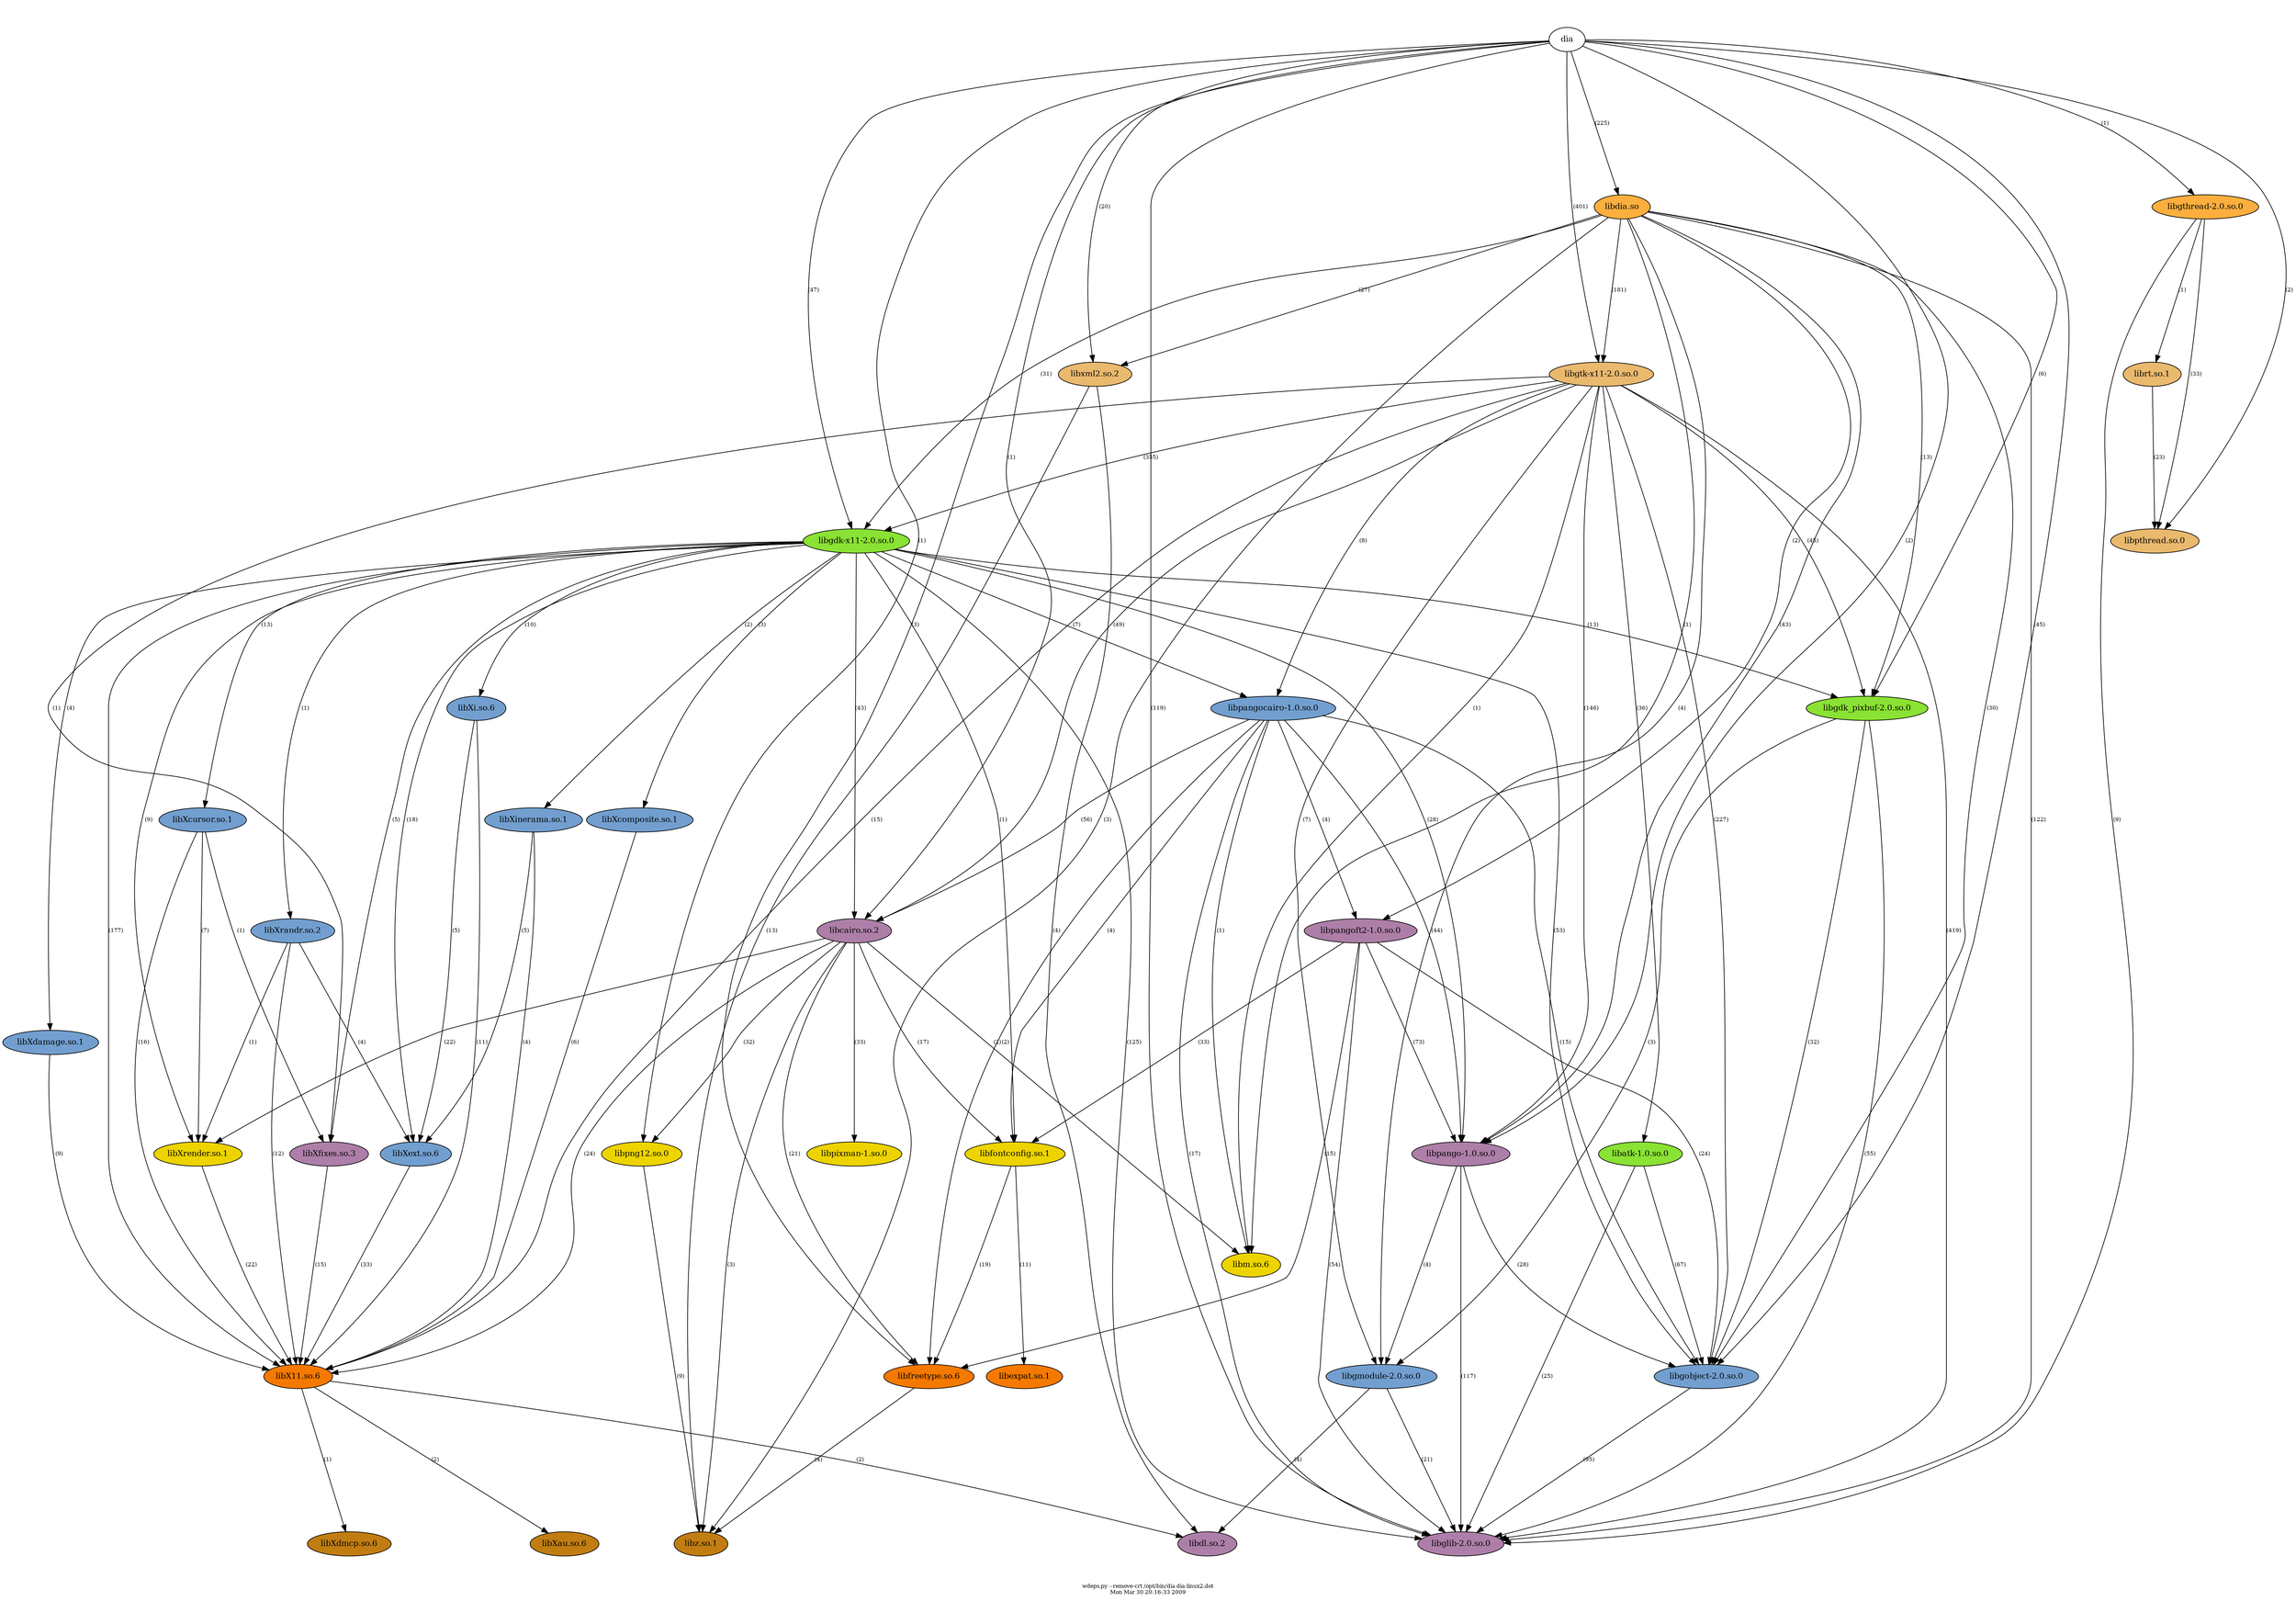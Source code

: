 digraph "/opt/bin/dia" {
	graph [fontsize="8.0", label="wdeps.py --remove-crt /opt/bin/dia dia-linux2.dot\nMon Mar 30 20:16:33 2009", ratio="0.7"];
	node [label="\N", fontsize="12.0"];
	edge [fontsize="8.0"];
	graph [lp="1447,14",
		bb="0,0,2895,1865"];
	"libcairo.so.2" [style=filled, fillcolor="#ad7fa8", URL="#libcairo.so.2", pos="2028,782", width="1.25", height="0.50"];
	"libdia.so" [style=filled, fillcolor="#fcaf3e", URL="#libdia.so", pos="823,1626", width="0.94", height="0.50"];
	"libfreetype.so.6" [style=filled, fillcolor="#f57900", URL="#libfreetype.so.6", pos="1184,266", width="1.50", height="0.50"];
	"libgdk-x11-2.0.so.0" [style=filled, fillcolor="#8ae234", URL="#libgdk-x11-2.0.so.0", pos="1242,1235", width="1.89", height="0.50"];
	"libgdk_pixbuf-2.0.so.0" [style=filled, fillcolor="#8ae234", URL="#libgdk_pixbuf-2.0.so.0", pos="275,1039", width="2.11", height="0.50"];
	"libglib-2.0.so.0" [style=filled, fillcolor="#ad7fa8", URL="#libglib-2.0.so.0", pos="424,70", width="1.47", height="0.50"];
	"libgobject-2.0.so.0" [style=filled, fillcolor="#729fcf", URL="#libgobject-2.0.so.0", pos="797,266", width="1.78", height="0.50"];
	"libgthread-2.0.so.0" [style=filled, fillcolor="#fcaf3e", URL="#libgthread-2.0.so.0", pos="2760,1626", width="1.78", height="0.50"];
	"libgtk-x11-2.0.so.0" [style=filled, fillcolor="#e9b96e", URL="#libgtk-x11-2.0.so.0", pos="823,1431", width="1.83", height="0.50"];
	"libpango-1.0.so.0" [style=filled, fillcolor="#ad7fa8", URL="#libpango-1.0.so.0", pos="663,524", width="1.67", height="0.50"];
	"libpng12.so.0" [style=filled, fillcolor="#edd400", URL="#libpng12.so.0", pos="2378,524", width="1.36", height="0.50"];
	"libpthread.so.0" [style=filled, fillcolor="#e9b96e", URL="#libpthread.so.0", pos="2756,1235", width="1.47", height="0.50"];
	"libxml2.so.2" [style=filled, fillcolor="#e9b96e", URL="#libxml2.so.2", pos="2374,1431", width="1.25", height="0.50"];
	"libXau.so.6" [style=filled, fillcolor="#c17d11", URL="#libXau.so.6", pos="850,70", width="1.19", height="0.50"];
	"libXdmcp.so.6" [style=filled, fillcolor="#c17d11", URL="#libXdmcp.so.6", pos="1826,70", width="1.44", height="0.50"];
	"libdl.so.2" [style=filled, fillcolor="#ad7fa8", URL="#libdl.so.2", pos="2363,70", width="1.00", height="0.50"];
	"libX11.so.6" [style=filled, fillcolor="#f57900", URL="#libX11.so.6", pos="1575,266", width="1.19", height="0.50"];
	"libXfixes.so.3" [style=filled, fillcolor="#ad7fa8", URL="#libXfixes.so.3", pos="2186,524", width="1.36", height="0.50"];
	"libXrender.so.1" [style=filled, fillcolor="#edd400", URL="#libXrender.so.1", pos="1621,524", width="1.50", height="0.50"];
	"libXext.so.6" [style=filled, fillcolor="#729fcf", URL="#libXext.so.6", pos="1415,524", width="1.25", height="0.50"];
	"libfontconfig.so.1" [style=filled, fillcolor="#edd400", URL="#libfontconfig.so.1", pos="1180,524", width="1.61", height="0.50"];
	"libm.so.6" [style=filled, fillcolor="#edd400", URL="#libm.so.6", pos="886,395", width="1.00", height="0.50"];
	"libpixman-1.so.0" [style=filled, fillcolor="#edd400", URL="#libpixman-1.so.0", pos="1972,524", width="1.61", height="0.50"];
	"libz.so.1" [style=filled, fillcolor="#c17d11", URL="#libz.so.1", pos="2607,70", width="0.94", height="0.50"];
	"libgmodule-2.0.so.0" [style=filled, fillcolor="#729fcf", URL="#libgmodule-2.0.so.0", pos="354,266", width="1.86", height="0.50"];
	"libpangoft2-1.0.so.0" [style=filled, fillcolor="#ad7fa8", URL="#libpangoft2-1.0.so.0", pos="727,782", width="1.89", height="0.50"];
	"libexpat.so.1" [style=filled, fillcolor="#f57900", URL="#libexpat.so.1", pos="1066,266", width="1.28", height="0.50"];
	"libXcomposite.so.1" [style=filled, fillcolor="#729fcf", URL="#libXcomposite.so.1", pos="1871,653", width="1.81", height="0.50"];
	"libXcursor.so.1" [style=filled, fillcolor="#729fcf", URL="#libXcursor.so.1", pos="1753,910", width="1.47", height="0.50"];
	"libXdamage.so.1" [style=filled, fillcolor="#729fcf", URL="#libXdamage.so.1", pos="1743,653", width="1.61", height="0.50"];
	"libXi.so.6" [style=filled, fillcolor="#729fcf", URL="#libXi.so.6", pos="1295,910", width="1.06", height="0.50"];
	"libXinerama.so.1" [style=filled, fillcolor="#729fcf", URL="#libXinerama.so.1", pos="1515,910", width="1.61", height="0.50"];
	"libXrandr.so.2" [style=filled, fillcolor="#729fcf", URL="#libXrandr.so.2", pos="1563,782", width="1.42", height="0.50"];
	"libpangocairo-1.0.so.0" [style=filled, fillcolor="#729fcf", URL="#libpangocairo-1.0.so.0", pos="990,1039", width="2.08", height="0.50"];
	"librt.so.1" [style=filled, fillcolor="#e9b96e", URL="#librt.so.1", pos="2689,1431", width="0.97", height="0.50"];
	"libatk-1.0.so.0" [style=filled, fillcolor="#8ae234", URL="#libatk-1.0.so.0", pos="457,524", width="1.44", height="0.50"];
	dia [pos="1121,1822", width="0.75", height="0.50"];
	dia -> "libcairo.so.2" [label="(1)", weight="0.000000", pos="e,2021,800 1136,1807 1215,1730 1579,1371 1855,1057 1903,1001 1919,990 1958,928 1982,888 2004,840 2017,810", lp="1606,1333"];
	dia -> "libdia.so" [label="(225)", weight="2.352183", pos="e,845,1640 1101,1809 1050,1776 914,1686 853,1646", lp="989,1724"];
	dia -> "libfreetype.so.6" [label="(3)", weight="0.477121", pos="e,1233,274 1148,1821 1323,1816 2301,1785 2595,1729 2713,1706 2779,1739 2852,1644 2909,1567 2881,1340 2818,1217 2730,1048 2592,10\
95 2502,928 2456,844 2501,574 2436,506 2393,461 1485,314 1243,276", lp="2769,1137"];
	dia -> "libgdk-x11-2.0.so.0" [label="(47)", weight="1.672098", pos="e,1240,1253 1128,1804 1136,1786 1147,1756 1155,1729 1201,1555 1229,1339 1239,1263", lp="1205,1529"];
	dia -> "libgdk_pixbuf-2.0.so.0" [label="(6)", weight="0.778151", pos="e,269,1057 1096,1816 972,1785 432,1645 305,1534 169,1413 238,1152 266,1067", lp="255,1431"];
	dia -> "libglib-2.0.so.0" [label="(119)", weight="2.075547", pos="e,372,74 1094,1820 924,1809 0,1740 0,1626 0,1626 0,1626 0,266 0,206 35,195 84,163 171,107 290,84 362,75", lp="10,1039"];
	dia -> "libgobject-2.0.so.0" [label="(45)", weight="1.653213", pos="e,857,273 1148,1820 1321,1809 2263,1742 2263,1626 2263,1626 2263,1626 2263,653 2263,587 2288,554 2244,506 2219,479 1653,382 1618\
,377 1341,330 1009,290 867,274", lp="2270,1137"];
	dia -> "libgthread-2.0.so.0" [label="(1)", weight="0.000000", pos="e,2727,1641 1148,1821 1315,1816 2211,1786 2479,1729 2567,1710 2664,1670 2718,1645", lp="2514,1724"];
	dia -> "libgtk-x11-2.0.so.0" [label="(401)", weight="2.603144", pos="e,877,1441 1126,1804 1140,1754 1172,1610 1107,1524 1079,1489 963,1459 887,1443", lp="1154,1626"];
	dia -> "libpango-1.0.so.0" [label="(2)", weight="0.301030", pos="e,641,541 1094,1818 949,1797 263,1691 133,1534 78,1465 110,1425 103,1338 92,1192 118,1147 190,1021 314,805 549,612 633,547", lp="112,1235"];
	dia -> "libpng12.so.0" [label="(1)", weight="0.000000", pos="e,2376,542 1148,1821 1318,1817 2242,1792 2350,1729 2401,1698 2420,1665 2406,1608 2386,1530 2339,1526 2320,1449 2297,1360 2361,69\
8 2375,552", lp="2324,1235"];
	dia -> "libpthread.so.0" [label="(2)", weight="0.301030", pos="e,2763,1253 1148,1821 1358,1817 2726,1784 2833,1644 2879,1583 2797,1344 2767,1262", lp="2847,1529"];
	dia -> "libxml2.so.2" [label="(20)", weight="1.301030", pos="e,2378,1449 1148,1821 1323,1813 2290,1771 2335,1729 2410,1658 2392,1518 2380,1459", lp="2394,1626"];
	"libX11.so.6" -> "libXau.so.6" [label="(2)", weight="0.301030", pos="e,893,71 1618,265 1762,261 2211,241 2139,163 2096,117 1141,80 903,71", lp="2150,168"];
	"libX11.so.6" -> "libXdmcp.so.6" [label="(1)", weight="0.000000", pos="e,1878,73 1618,264 1767,256 2255,225 2301,173 2357,109 2029,81 1888,74", lp="2308,168"];
	"libX11.so.6" -> "libdl.so.2" [label="(2)", weight="0.301030", pos="e,2361,88 1618,263 1767,252 2261,215 2318,173 2342,155 2353,122 2359,98", lp="2330,168"];
	"libXcomposite.so.1" -> "libX11.so.6" [label="(6)", weight="0.778151", pos="e,1588,283 1858,635 1810,574 1650,364 1594,291", lp="1789,524"];
	"libXcursor.so.1" -> "libX11.so.6" [label="(16)", weight="1.204120", pos="e,1593,283 1791,897 1832,882 1896,850 1927,800 1964,737 1964,703 1937,635 1919,590 1680,364 1601,290", lp="1956,653"];
	"libXcursor.so.1" -> "libXfixes.so.3" [label="(1)", weight="0.000000", pos="e,2181,542 1805,906 1876,898 2004,873 2082,800 2119,764 2162,615 2179,552", lp="2108,782"];
	"libXcursor.so.1" -> "libXrender.so.1" [label="(7)", weight="0.845098", pos="e,1620,542 1758,892 1765,863 1774,806 1755,764 1728,706 1677,726 1646,671 1625,633 1621,584 1620,552", lp="1769,782"];
	"libXdamage.so.1" -> "libX11.so.6" [label="(9)", weight="0.954243", pos="e,1583,284 1736,635 1725,607 1703,552 1684,506 1650,428 1608,338 1587,293", lp="1704,524"];
	"libXext.so.6" -> "libX11.so.6" [label="(33)", weight="1.518514", pos="e,1558,283 1421,506 1432,477 1455,420 1483,377 1503,344 1532,312 1551,291", lp="1490,395"];
	"libXfixes.so.3" -> "libX11.so.6" [label="(15)", weight="1.176091", pos="e,1617,270 2180,506 2170,474 2143,409 2098,377 2022,322 1744,285 1627,271", lp="2139,395"];
	"libXi.so.6" -> "libX11.so.6" [label="(11)", weight="1.041393", pos="e,1534,271 1294,892 1288,809 1268,462 1328,377 1372,312 1466,284 1524,273", lp="1292,653"];
	"libXi.so.6" -> "libXext.so.6" [label="(5)", weight="0.698970", pos="e,1408,542 1310,893 1327,873 1353,836 1366,800 1389,730 1366,707 1381,635 1386,606 1397,574 1405,552", lp="1378,782"];
	"libXinerama.so.1" -> "libX11.so.6" [label="(4)", weight="0.602060", pos="e,1569,284 1540,894 1566,875 1606,841 1623,800 1652,728 1541,740 1508,671 1475,603 1541,374 1566,294", lp="1513,653"];
	"libXinerama.so.1" -> "libXext.so.6" [label="(5)", weight="0.698970", pos="e,1416,542 1507,892 1490,853 1450,756 1431,671 1421,630 1418,582 1416,552", lp="1473,782"];
	"libXrandr.so.2" -> "libX11.so.6" [label="(12)", weight="1.079181", pos="e,1565,284 1547,765 1529,744 1501,708 1490,671 1448,530 1526,358 1560,293", lp="1489,524"];
	"libXrandr.so.2" -> "libXext.so.6" [label="(4)", weight="0.602060", pos="e,1416,542 1540,766 1515,746 1473,710 1451,671 1430,633 1421,583 1417,552", lp="1456,653"];
	"libXrandr.so.2" -> "libXrender.so.1" [label="(1)", weight="0.000000", pos="e,1613,542 1564,764 1566,736 1571,681 1582,635 1589,606 1600,574 1609,552", lp="1587,653"];
	"libXrender.so.1" -> "libX11.so.6" [label="(22)", weight="1.342423", pos="e,1578,284 1618,506 1610,461 1590,347 1580,294", lp="1606,395"];
	"libatk-1.0.so.0" -> "libglib-2.0.so.0" [label="(25)", weight="1.397940", pos="e,425,88 456,506 451,436 433,183 426,98", lp="445,266"];
	"libatk-1.0.so.0" -> "libgobject-2.0.so.0" [label="(67)", weight="1.826075", pos="e,775,283 479,507 537,463 699,341 767,289", lp="653,395"];
	"libcairo.so.2" -> "libX11.so.6" [label="(24)", weight="1.380211", pos="e,1616,271 2030,764 2031,735 2031,676 2008,635 1974,577 1926,598 1890,542 1849,478 1898,434 1849,377 1791,310 1689,283 1626,273", lp="1897,524"];
	"libcairo.so.2" -> "libXrender.so.1" [label="(22)", weight="1.342423", pos="e,1624,542 1987,775 1901,759 1707,718 1661,671 1645,654 1632,590 1626,552", lp="1668,653"];
	"libcairo.so.2" -> "libfontconfig.so.1" [label="(17)", weight="1.230449", pos="e,1232,532 1986,775 1884,759 1628,714 1554,671 1535,660 1539,646 1521,635 1432,578 1314,548 1242,534", lp="1561,653"];
	"libcairo.so.2" -> "libfreetype.so.6" [label="(21)", weight="1.322219", pos="e,1208,282 2036,764 2058,715 2108,578 2039,506 1858,319 1708,495 1463,413 1369,381 1267,320 1217,288", lp="2068,524"];
	"libcairo.so.2" -> "libm.so.6" [label="(2)", weight="0.301030", pos="e,922,399 2024,764 2014,729 1993,653 1975,635 1888,548 1818,609 1717,542 1698,529 1703,516 1684,506 1616,471 1091,415 932,400", lp="1998,653"];
	"libcairo.so.2" -> "libpixman-1.so.0" [label="(33)", weight="1.518514", pos="e,1985,542 2032,764 2037,736 2045,680 2034,635 2025,603 2006,571 1991,550", lp="2044,653"];
	"libcairo.so.2" -> "libpng12.so.0" [label="(32)", weight="1.505150", pos="e,2356,540 2050,766 2109,722 2278,598 2348,546", lp="2230,653"];
	"libcairo.so.2" -> "libz.so.1" [label="(3)", weight="0.477121", pos="e,2580,81 2039,764 2053,743 2073,706 2082,671 2085,655 2074,391 2083,377 2138,280 2461,133 2571,85", lp="2088,395"];
	"libdia.so" -> "libgdk-x11-2.0.so.0" [label="(31)", weight="1.491362", pos="e,1223,1252 840,1610 905,1550 1137,1333 1215,1259", lp="1052,1431"];
	"libdia.so" -> "libgdk_pixbuf-2.0.so.0" [label="(13)", weight="1.113943", pos="e,274,1057 789,1625 685,1621 379,1604 315,1534 252,1465 267,1162 273,1067", lp="279,1333"];
	"libdia.so" -> "libglib-2.0.so.0" [label="(122)", weight="2.086360", pos="e,372,73 789,1625 639,1619 48,1586 48,1431 48,1431 48,1431 48,266 48,126 254,85 362,74", lp="58,910"];
	"libdia.so" -> "libgmodule-2.0.so.0" [label="(4)", weight="0.602060", pos="e,333,283 789,1623 686,1614 374,1584 288,1534 246,1509 239,1493 218,1449 16,1017 48,806 254,377 271,342 302,310 325,290", lp="97,1039"];
	"libdia.so" -> "libgobject-2.0.so.0" [label="(30)", weight="1.477121", pos="e,750,278 789,1623 733,1616 619,1595 547,1534 514,1506 514,1489 502,1449 486,1400 398,592 396,542 395,526 389,520 396,506 426,43\
1 455,421 522,377 591,331 682,299 740,281", lp="456,1039"];
	"libdia.so" -> "libgtk-x11-2.0.so.0" [label="(181)", weight="2.257679", pos="e,823,1449 823,1608 823,1573 823,1499 823,1459", lp="833,1529"];
	"libdia.so" -> "libm.so.6" [label="(1)", weight="0.000000", pos="e,852,402 789,1623 688,1614 389,1582 305,1534 263,1509 253,1494 233,1449 195,1361 159,1111 190,1021 285,746 359,678 594,506 671,\
448 781,417 842,404", lp="186,1137"];
	"libdia.so" -> "libpango-1.0.so.0" [label="(43)", weight="1.633468", pos="e,653,542 790,1622 709,1609 506,1563 506,1431 506,1431 506,1431 506,1039 506,845 609,627 648,551", lp="513,1137"];
	"libdia.so" -> "libpangoft2-1.0.so.0" [label="(2)", weight="0.301030", pos="e,721,800 806,1610 763,1570 653,1458 615,1338 582,1237 686,908 718,810", lp="617,1235"];
	"libdia.so" -> "libxml2.so.2" [label="(27)", weight="1.431364", pos="e,2331,1436 856,1622 1054,1597 2075,1469 2321,1437", lp="1605,1529"];
	"libdia.so" -> "libz.so.1" [label="(3)", weight="0.477121", pos="e,2605,88 857,1623 1017,1610 1714,1535 2192,1253 2401,1128 2420,1030 2502,800 2549,665 2593,215 2604,98", lp="2472,910"];
	"libfontconfig.so.1" -> "libexpat.so.1" [label="(11)", weight="1.041393", pos="e,1074,284 1172,506 1152,461 1102,346 1078,293", lp="1135,395"];
	"libfontconfig.so.1" -> "libfreetype.so.6" [label="(19)", weight="1.278754", pos="e,1184,284 1180,506 1181,461 1183,347 1184,294", lp="1189,395"];
	"libfreetype.so.6" -> "libz.so.1" [label="(4)", weight="0.602060", pos="e,2574,75 1234,259 1457,229 2355,104 2564,76", lp="1900,168"];
	"libgdk-x11-2.0.so.0" -> "libX11.so.6" [label="(177)", weight="2.247973", pos="e,1553,282 1249,1217 1268,1170 1317,1040 1334,928 1344,855 1334,836 1339,764 1345,649 1320,613 1361,506 1398,409 1495,326 1545,2\
88", lp="1349,782"];
	"libgdk-x11-2.0.so.0" -> "libXcomposite.so.1" [label="(3)", weight="0.477121", pos="e,1861,671 1301,1226 1389,1211 1550,1180 1594,1142 1684,1062 1635,994 1699,892 1727,845 1746,843 1779,800 1808,760 1838,710 1856\
,680", lp="1661,1039"];
	"libgdk-x11-2.0.so.0" -> "libXcursor.so.1" [label="(13)", weight="1.113943", pos="e,1753,928 1307,1229 1416,1219 1630,1192 1684,1142 1743,1088 1752,987 1753,938", lp="1697,1137"];
	"libgdk-x11-2.0.so.0" -> "libXdamage.so.1" [label="(4)", weight="0.602060", pos="e,1750,671 1301,1226 1387,1212 1541,1182 1579,1142 1657,1059 1574,988 1636,892 1671,835 1725,860 1755,800 1773,762 1763,712 1753\
,681", lp="1619,1039"];
	"libgdk-x11-2.0.so.0" -> "libXext.so.6" [label="(18)", weight="1.255273", pos="e,1415,542 1275,1219 1303,1204 1342,1177 1362,1142 1418,1038 1417,659 1415,552", lp="1413,910"];
	"libgdk-x11-2.0.so.0" -> "libXfixes.so.3" [label="(5)", weight="0.698970", pos="e,2186,542 1304,1227 1416,1212 1651,1177 1725,1142 1933,1040 1990,993 2118,800 2169,720 2182,605 2185,552", lp="2055,910"];
	"libgdk-x11-2.0.so.0" -> "libXi.so.6" [label="(10)", weight="1.000000", pos="e,1292,928 1245,1217 1254,1163 1280,1003 1290,938", lp="1264,1137"];
	"libgdk-x11-2.0.so.0" -> "libXinerama.so.1" [label="(2)", weight="0.301030", pos="e,1518,928 1305,1228 1361,1219 1440,1196 1483,1142 1530,1082 1525,985 1519,938", lp="1491,1137"];
	"libgdk-x11-2.0.so.0" -> "libXrandr.so.2" [label="(1)", weight="0.000000", pos="e,1540,798 1294,1223 1336,1211 1395,1186 1426,1142 1490,1050 1407,992 1456,892 1473,856 1506,824 1532,804", lp="1455,1039"];
	"libgdk-x11-2.0.so.0" -> "libXrender.so.1" [label="(9)", weight="0.954243", pos="e,1621,542 1304,1227 1362,1217 1447,1194 1501,1142 1508,1134 1635,810 1637,800 1643,766 1626,675 1626,671 1622,629 1621,582 1621\
,552", lp="1606,910"];
	"libgdk-x11-2.0.so.0" -> "libcairo.so.2" [label="(43)", weight="1.633468", pos="e,1995,795 1307,1229 1419,1217 1646,1189 1709,1142 1810,1066 1755,982 1842,892 1883,848 1945,816 1986,799", lp="1787,1039"];
	"libgdk-x11-2.0.so.0" -> "libfontconfig.so.1" [label="(1)", weight="0.000000", pos="e,1181,542 1239,1217 1235,1198 1231,1168 1228,1142 1201,914 1186,640 1182,552", lp="1210,910"];
	"libgdk-x11-2.0.so.0" -> "libgdk_pixbuf-2.0.so.0" [label="(13)", weight="1.113943", pos="e,300,1056 1189,1224 1176,1221 1162,1219 1150,1217 848,1171 759,1231 469,1142 408,1123 345,1086 308,1062", lp="476,1137"];
	"libgdk-x11-2.0.so.0" -> "libglib-2.0.so.0" [label="(125)", weight="2.096910", pos="e,476,73 1243,1217 1248,1086 1278,287 1247,248 1151,128 662,86 486,74", lp="1268,653"];
	"libgdk-x11-2.0.so.0" -> "libgobject-2.0.so.0" [label="(53)", weight="1.724276", pos="e,823,283 1238,1217 1233,1198 1226,1168 1221,1142 1172,916 1199,847 1109,635 1082,573 1068,562 1032,506 994,447 990,427 942,377 \
908,341 863,309 831,288", lp="1171,782"];
	"libgdk-x11-2.0.so.0" -> "libpango-1.0.so.0" [label="(28)", weight="1.447158", pos="e,688,540 1222,1218 1203,1200 1173,1171 1152,1142 1038,987 1065,912 945,764 869,670 753,585 696,546", lp="1048,910"];
	"libgdk-x11-2.0.so.0" -> "libpangocairo-1.0.so.0" [label="(7)", weight="0.845098", pos="e,1000,1057 1204,1220 1166,1204 1109,1177 1068,1142 1043,1120 1020,1088 1006,1066", lp="1073,1137"];
	"libgdk_pixbuf-2.0.so.0" -> "libglib-2.0.so.0" [label="(55)", weight="1.740363", pos="e,379,80 258,1021 223,982 144,882 144,782 144,782 144,782 144,266 144,158 287,104 369,83", lp="152,524"];
	"libgdk_pixbuf-2.0.so.0" -> "libgmodule-2.0.so.0" [label="(3)", weight="0.477121", pos="e,334,283 273,1021 264,927 223,500 266,377 278,342 305,311 326,290", lp="256,653"];
	"libgdk_pixbuf-2.0.so.0" -> "libgobject-2.0.so.0" [label="(32)", weight="1.505150", pos="e,743,276 302,1022 329,1003 370,969 388,928 482,701 213,570 363,377 385,347 618,300 733,278", lp="374,653"];
	"libgmodule-2.0.so.0" -> "libdl.so.2" [label="(4)", weight="0.602060", pos="e,2327,72 403,254 414,251 425,249 435,248 1180,130 2102,83 2317,72", lp="1072,168"];
	"libgmodule-2.0.so.0" -> "libglib-2.0.so.0" [label="(21)", weight="1.322219", pos="e,418,88 360,248 373,213 399,138 414,98", lp="395,168"];
	"libgobject-2.0.so.0" -> "libglib-2.0.so.0" [label="(95)", weight="1.977724", pos="e,465,81 779,249 755,226 711,187 667,163 604,126 526,100 475,84", lp="692,168"];
	"libgthread-2.0.so.0" -> "libglib-2.0.so.0" [label="(9)", weight="0.954243", pos="e,477,73 2745,1608 2720,1578 2670,1513 2645,1449 2565,1250 2591,673 2459,506 2205,184 802,90 487,74", lp="2571,910"];
	"libgthread-2.0.so.0" -> "libpthread.so.0" [label="(33)", weight="1.518514", pos="e,2756,1253 2760,1608 2759,1546 2757,1340 2756,1263", lp="2765,1431"];
	"libgthread-2.0.so.0" -> "librt.so.1" [label="(1)", weight="0.000000", pos="e,2695,1449 2753,1608 2741,1574 2714,1499 2699,1459", lp="2730,1529"];
	"libgtk-x11-2.0.so.0" -> "libX11.so.6" [label="(15)", weight="1.176091", pos="e,1617,271 882,1423 990,1408 1228,1374 1427,1338 1810,1267 2028,1438 2282,1142 2349,1063 2301,1013 2301,910 2301,910 2301,910 23\
01,524 2301,430 2233,420 2151,377 2059,328 1750,287 1627,272", lp="2308,910"];
	"libgtk-x11-2.0.so.0" -> "libXfixes.so.3" [label="(1)", weight="0.000000", pos="e,2194,542 883,1423 1123,1391 2004,1261 2180,1057 2241,985 2239,728 2224,635 2219,606 2207,573 2198,552", lp="2203,1039"];
	"libgtk-x11-2.0.so.0" -> "libatk-1.0.so.0" [label="(36)", weight="1.556303", pos="e,463,542 813,1413 795,1381 757,1313 731,1253 614,984 499,649 466,552", lp="655,1039"];
	"libgtk-x11-2.0.so.0" -> "libcairo.so.2" [label="(49)", weight="1.690196", pos="e,2018,800 867,1418 1043,1364 1687,1166 1725,1142 1864,1050 1974,875 2013,809", lp="1742,1137"];
	"libgtk-x11-2.0.so.0" -> "libgdk-x11-2.0.so.0" [label="(355)", weight="2.550228", pos="e,1208,1251 857,1415 932,1380 1116,1295 1199,1255", lp="1042,1333"];
	"libgtk-x11-2.0.so.0" -> "libgdk_pixbuf-2.0.so.0" [label="(45)", weight="1.653213", pos="e,280,1057 760,1426 648,1416 424,1389 368,1338 365,1335 306,1141 283,1067", lp="349,1235"];
	"libgtk-x11-2.0.so.0" -> "libglib-2.0.so.0" [label="(419)", weight="2.622214", pos="e,391,84 785,1416 723,1391 600,1333 520,1253 414,1148 225,801 225,653 225,653 225,653 225,266 225,178 323,117 382,88", lp="270,782"];
	"libgtk-x11-2.0.so.0" -> "libgmodule-2.0.so.0" [label="(7)", weight="0.845098", pos="e,350,284 788,1416 753,1399 697,1371 656,1338 533,1239 495,1204 441,1057 354,821 295,756 315,506 321,428 339,338 348,294", lp="396,910"];
	"libgtk-x11-2.0.so.0" -> "libgobject-2.0.so.0" [label="(227)", weight="2.356026", pos="e,798,284 823,1413 823,1378 823,1300 823,1235 823,1235 823,1235 823,910 823,671 805,384 799,294", lp="833,910"];
	"libgtk-x11-2.0.so.0" -> "libm.so.6" [label="(1)", weight="0.000000", pos="e,866,410 789,1416 738,1390 642,1334 604,1253 597,1238 603,1232 604,1217 615,956 581,874 686,635 712,573 722,557 765,506 793,471\
 832,437 858,416", lp="611,1039"];
	"libgtk-x11-2.0.so.0" -> "libpango-1.0.so.0" [label="(146)", weight="2.164353", pos="e,662,542 814,1413 778,1337 642,1030 650,764 652,687 658,597 661,552", lp="696,1039"];
	"libgtk-x11-2.0.so.0" -> "libpangocairo-1.0.so.0" [label="(8)", weight="0.903090", pos="e,982,1057 831,1413 858,1350 947,1141 978,1066", lp="916,1235"];
	"libpango-1.0.so.0" -> "libglib-2.0.so.0" [label="(117)", weight="2.068186", pos="e,464,82 664,506 668,449 670,272 589,163 561,124 511,99 474,85", lp="653,266"];
	"libpango-1.0.so.0" -> "libgmodule-2.0.so.0" [label="(4)", weight="0.602060", pos="e,375,283 642,507 588,462 444,341 383,290", lp="531,395"];
	"libpango-1.0.so.0" -> "libgobject-2.0.so.0" [label="(28)", weight="1.447158", pos="e,788,284 672,506 696,461 755,346 783,293", lp="744,395"];
	"libpangocairo-1.0.so.0" -> "libcairo.so.2" [label="(56)", weight="1.748188", pos="e,1989,791 1062,1034 1180,1023 1419,995 1611,928 1642,916 1645,904 1676,892 1781,846 1910,811 1979,794", lp="1683,910"];
	"libpangocairo-1.0.so.0" -> "libfontconfig.so.1" [label="(4)", weight="0.602060", pos="e,1176,542 1018,1022 1047,1003 1090,970 1112,928 1145,862 1121,836 1133,764 1145,686 1164,596 1174,552", lp="1138,782"];
	"libpangocairo-1.0.so.0" -> "libfreetype.so.6" [label="(2)", weight="0.301030", pos="e,1169,284 1002,1021 1016,1000 1037,963 1046,928 1078,801 1041,764 1057,635 1071,518 1066,485 1111,377 1123,345 1146,313 1162,29\
2", lp="1062,653"];
	"libpangocairo-1.0.so.0" -> "libglib-2.0.so.0" [label="(17)", weight="1.230449", pos="e,473,77 994,1021 1015,924 1097,467 870,248 759,141 576,95 483,79", lp="1016,524"];
	"libpangocairo-1.0.so.0" -> "libgobject-2.0.so.0" [label="(15)", weight="1.176091", pos="e,826,282 989,1021 986,993 982,938 977,892 959,736 943,698 930,542 923,468 954,443 923,377 904,338 865,307 835,287", lp="950,653"];
	"libpangocairo-1.0.so.0" -> "libm.so.6" [label="(1)", weight="0.000000", pos="e,887,413 986,1021 973,956 928,730 902,542 896,500 891,453 888,423", lp="947,782"];
	"libpangocairo-1.0.so.0" -> "libpango-1.0.so.0" [label="(44)", weight="1.643453", pos="e,674,542 972,1021 952,1000 917,963 893,928 845,859 844,836 804,764 760,686 706,595 679,551", lp="829,782"];
	"libpangocairo-1.0.so.0" -> "libpangoft2-1.0.so.0" [label="(4)", weight="0.602060", pos="e,731,800 946,1024 902,1007 833,975 790,928 759,893 742,842 733,810", lp="795,910"];
	"libpangoft2-1.0.so.0" -> "libfontconfig.so.1" [label="(33)", weight="1.518514", pos="e,1171,542 788,774 860,761 983,733 1070,671 1114,639 1148,584 1166,551", lp="1113,653"];
	"libpangoft2-1.0.so.0" -> "libfreetype.so.6" [label="(15)", weight="1.176091", pos="e,1156,281 737,764 771,704 890,507 1024,377 1062,339 1113,307 1147,286", lp="913,524"];
	"libpangoft2-1.0.so.0" -> "libglib-2.0.so.0" [label="(54)", weight="1.732394", pos="e,429,88 716,764 691,725 633,628 594,542 519,377 454,171 432,98", lp="547,395"];
	"libpangoft2-1.0.so.0" -> "libgobject-2.0.so.0" [label="(24)", weight="1.380211", pos="e,795,284 729,764 740,688 781,388 794,294", lp="770,524"];
	"libpangoft2-1.0.so.0" -> "libpango-1.0.so.0" [label="(73)", weight="1.863323", pos="e,667,542 722,764 712,719 683,605 669,552", lp="705,653"];
	"libpng12.so.0" -> "libz.so.1" [label="(9)", weight="0.954243", pos="e,2598,88 2387,506 2422,436 2551,181 2593,97", lp="2519,266"];
	"librt.so.1" -> "libpthread.so.0" [label="(23)", weight="1.361728", pos="e,2750,1253 2695,1413 2707,1379 2733,1304 2747,1263", lp="2729,1333"];
	"libxml2.so.2" -> "libdl.so.2" [label="(4)", weight="0.602060", pos="e,2381,86 2380,1413 2395,1368 2434,1246 2450,1142 2504,763 2488,665 2499,284 2499,268 2504,263 2499,248 2477,183 2422,124 2389,9\
3", lp="2492,782"];
	"libxml2.so.2" -> "libz.so.1" [label="(13)", weight="1.113943", pos="e,2607,88 2409,1420 2475,1396 2607,1337 2607,1235 2607,1235 2607,1235 2607,266 2607,206 2607,137 2607,98", lp="2614,782"];
}
